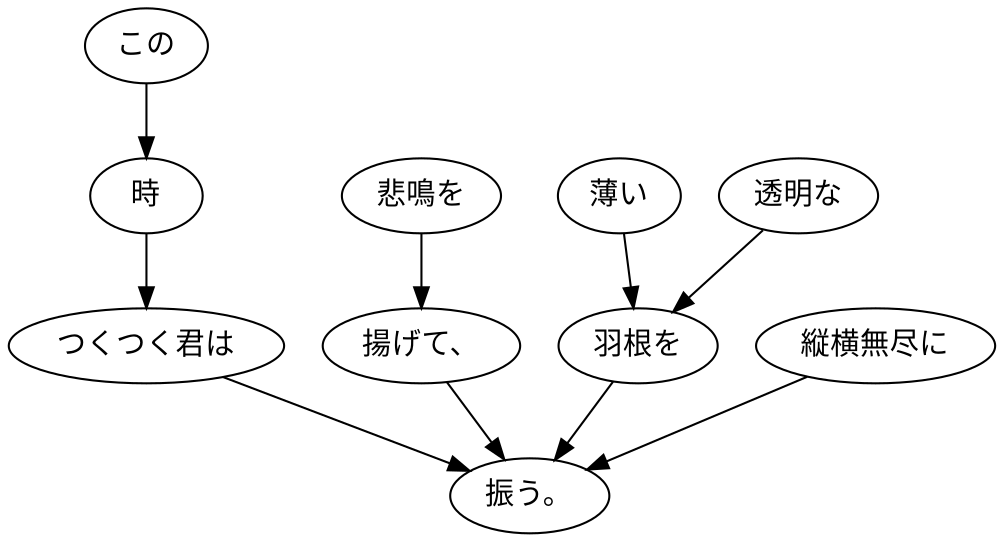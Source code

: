 digraph graph4067 {
	node0 [label="この"];
	node1 [label="時"];
	node2 [label="つくつく君は"];
	node3 [label="悲鳴を"];
	node4 [label="揚げて、"];
	node5 [label="薄い"];
	node6 [label="透明な"];
	node7 [label="羽根を"];
	node8 [label="縦横無尽に"];
	node9 [label="振う。"];
	node0 -> node1;
	node1 -> node2;
	node2 -> node9;
	node3 -> node4;
	node4 -> node9;
	node5 -> node7;
	node6 -> node7;
	node7 -> node9;
	node8 -> node9;
}
